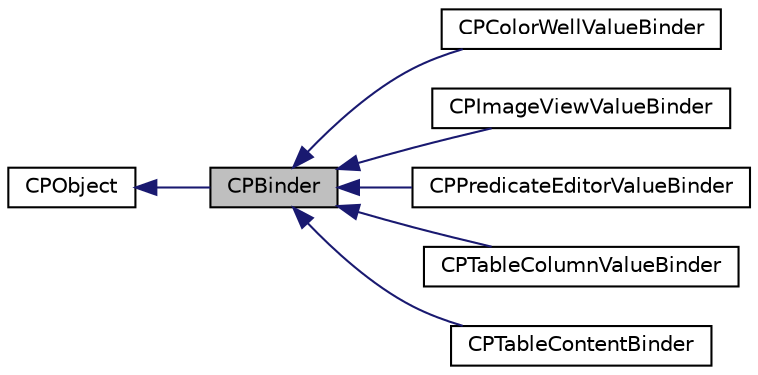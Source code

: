 digraph "CPBinder"
{
  edge [fontname="Helvetica",fontsize="10",labelfontname="Helvetica",labelfontsize="10"];
  node [fontname="Helvetica",fontsize="10",shape=record];
  rankdir="LR";
  Node1 [label="CPBinder",height=0.2,width=0.4,color="black", fillcolor="grey75", style="filled" fontcolor="black"];
  Node2 -> Node1 [dir="back",color="midnightblue",fontsize="10",style="solid",fontname="Helvetica"];
  Node2 [label="CPObject",height=0.2,width=0.4,color="black", fillcolor="white", style="filled",URL="$class_c_p_object.html"];
  Node1 -> Node3 [dir="back",color="midnightblue",fontsize="10",style="solid",fontname="Helvetica"];
  Node3 [label="CPColorWellValueBinder",height=0.2,width=0.4,color="black", fillcolor="white", style="filled",URL="$class_c_p_color_well_value_binder.html"];
  Node1 -> Node4 [dir="back",color="midnightblue",fontsize="10",style="solid",fontname="Helvetica"];
  Node4 [label="CPImageViewValueBinder",height=0.2,width=0.4,color="black", fillcolor="white", style="filled",URL="$class_c_p_image_view_value_binder.html"];
  Node1 -> Node5 [dir="back",color="midnightblue",fontsize="10",style="solid",fontname="Helvetica"];
  Node5 [label="CPPredicateEditorValueBinder",height=0.2,width=0.4,color="black", fillcolor="white", style="filled",URL="$interface_c_p_predicate_editor_value_binder.html"];
  Node1 -> Node6 [dir="back",color="midnightblue",fontsize="10",style="solid",fontname="Helvetica"];
  Node6 [label="CPTableColumnValueBinder",height=0.2,width=0.4,color="black", fillcolor="white", style="filled",URL="$class_c_p_table_column_value_binder.html"];
  Node1 -> Node7 [dir="back",color="midnightblue",fontsize="10",style="solid",fontname="Helvetica"];
  Node7 [label="CPTableContentBinder",height=0.2,width=0.4,color="black", fillcolor="white", style="filled",URL="$interface_c_p_table_content_binder.html"];
}
